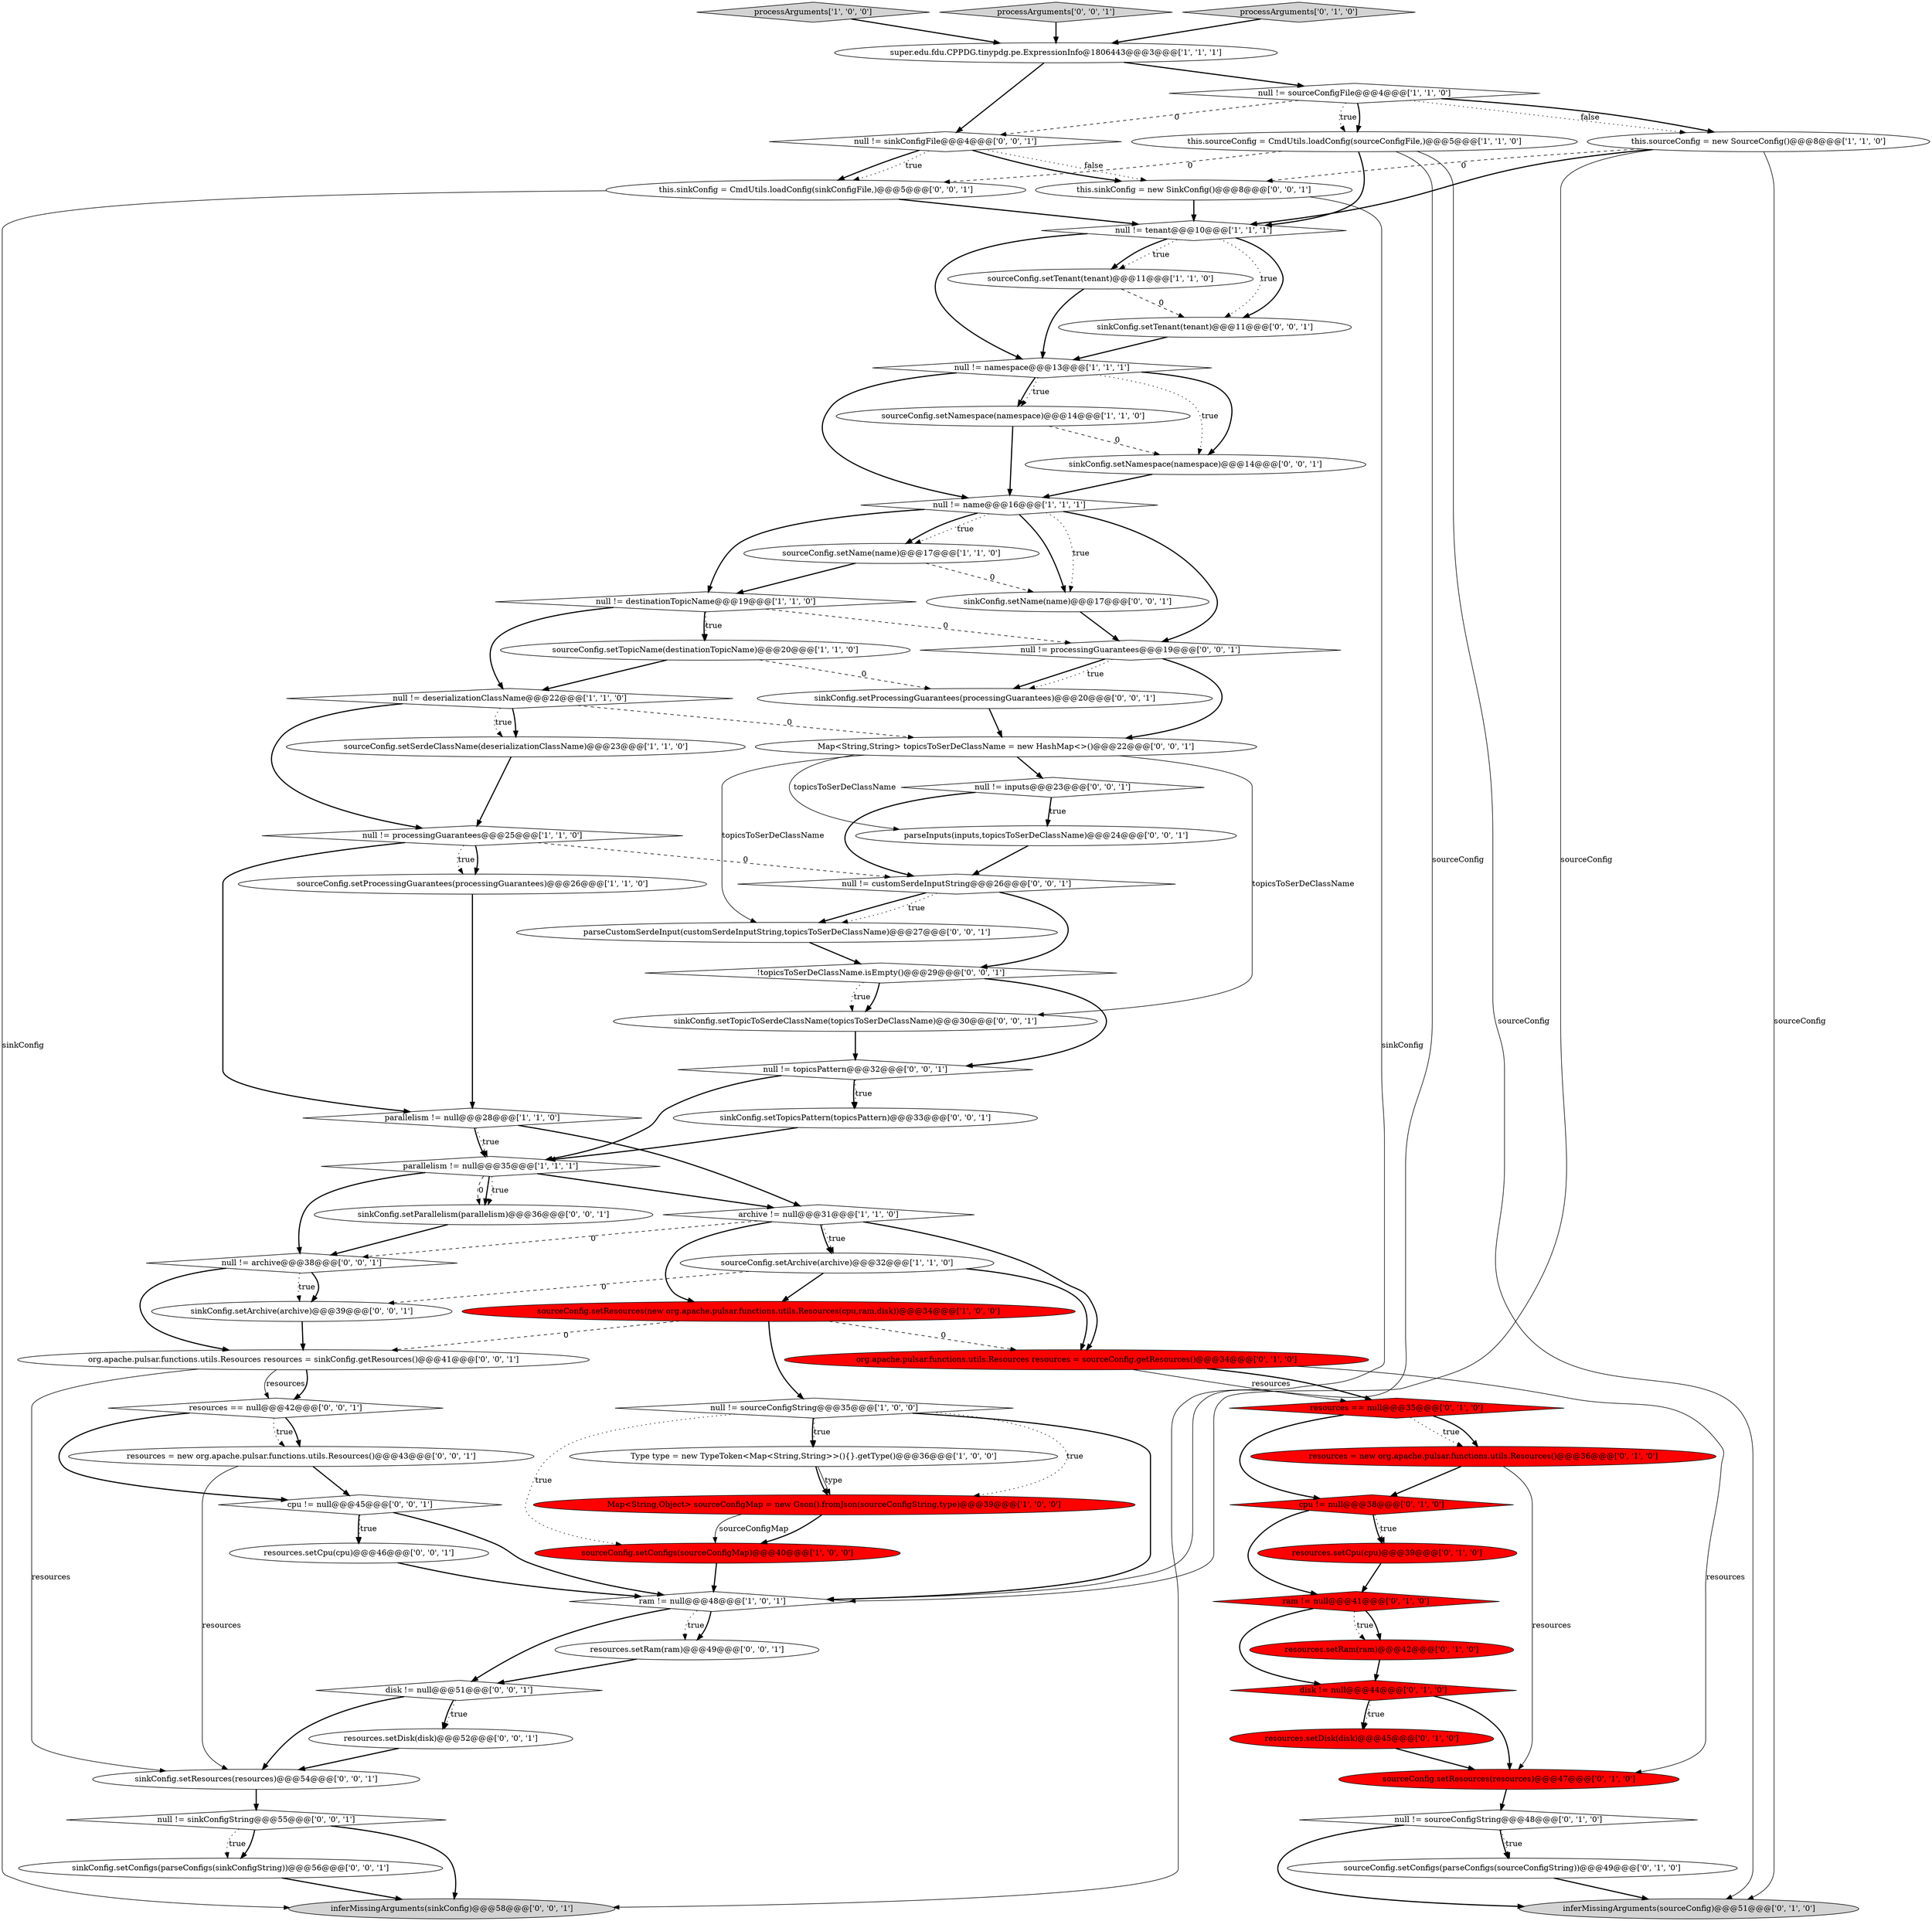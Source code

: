 digraph {
42 [style = filled, label = "disk != null@@@51@@@['0', '0', '1']", fillcolor = white, shape = diamond image = "AAA0AAABBB3BBB"];
4 [style = filled, label = "null != processingGuarantees@@@25@@@['1', '1', '0']", fillcolor = white, shape = diamond image = "AAA0AAABBB1BBB"];
10 [style = filled, label = "Type type = new TypeToken<Map<String,String>>(){}.getType()@@@36@@@['1', '0', '0']", fillcolor = white, shape = ellipse image = "AAA0AAABBB1BBB"];
30 [style = filled, label = "cpu != null@@@38@@@['0', '1', '0']", fillcolor = red, shape = diamond image = "AAA1AAABBB2BBB"];
48 [style = filled, label = "null != customSerdeInputString@@@26@@@['0', '0', '1']", fillcolor = white, shape = diamond image = "AAA0AAABBB3BBB"];
59 [style = filled, label = "null != sinkConfigString@@@55@@@['0', '0', '1']", fillcolor = white, shape = diamond image = "AAA0AAABBB3BBB"];
23 [style = filled, label = "parallelism != null@@@35@@@['1', '1', '1']", fillcolor = white, shape = diamond image = "AAA0AAABBB1BBB"];
52 [style = filled, label = "sinkConfig.setProcessingGuarantees(processingGuarantees)@@@20@@@['0', '0', '1']", fillcolor = white, shape = ellipse image = "AAA0AAABBB3BBB"];
69 [style = filled, label = "sinkConfig.setTenant(tenant)@@@11@@@['0', '0', '1']", fillcolor = white, shape = ellipse image = "AAA0AAABBB3BBB"];
16 [style = filled, label = "null != destinationTopicName@@@19@@@['1', '1', '0']", fillcolor = white, shape = diamond image = "AAA0AAABBB1BBB"];
55 [style = filled, label = "resources.setDisk(disk)@@@52@@@['0', '0', '1']", fillcolor = white, shape = ellipse image = "AAA0AAABBB3BBB"];
2 [style = filled, label = "sourceConfig.setProcessingGuarantees(processingGuarantees)@@@26@@@['1', '1', '0']", fillcolor = white, shape = ellipse image = "AAA0AAABBB1BBB"];
3 [style = filled, label = "sourceConfig.setSerdeClassName(deserializationClassName)@@@23@@@['1', '1', '0']", fillcolor = white, shape = ellipse image = "AAA0AAABBB1BBB"];
11 [style = filled, label = "sourceConfig.setResources(new org.apache.pulsar.functions.utils.Resources(cpu,ram,disk))@@@34@@@['1', '0', '0']", fillcolor = red, shape = ellipse image = "AAA1AAABBB1BBB"];
36 [style = filled, label = "org.apache.pulsar.functions.utils.Resources resources = sourceConfig.getResources()@@@34@@@['0', '1', '0']", fillcolor = red, shape = ellipse image = "AAA1AAABBB2BBB"];
17 [style = filled, label = "ram != null@@@48@@@['1', '0', '1']", fillcolor = white, shape = diamond image = "AAA0AAABBB1BBB"];
15 [style = filled, label = "sourceConfig.setConfigs(sourceConfigMap)@@@40@@@['1', '0', '0']", fillcolor = red, shape = ellipse image = "AAA1AAABBB1BBB"];
1 [style = filled, label = "sourceConfig.setArchive(archive)@@@32@@@['1', '1', '0']", fillcolor = white, shape = ellipse image = "AAA0AAABBB1BBB"];
31 [style = filled, label = "ram != null@@@41@@@['0', '1', '0']", fillcolor = red, shape = diamond image = "AAA1AAABBB2BBB"];
26 [style = filled, label = "sourceConfig.setNamespace(namespace)@@@14@@@['1', '1', '0']", fillcolor = white, shape = ellipse image = "AAA0AAABBB1BBB"];
33 [style = filled, label = "resources.setCpu(cpu)@@@39@@@['0', '1', '0']", fillcolor = red, shape = ellipse image = "AAA1AAABBB2BBB"];
60 [style = filled, label = "this.sinkConfig = CmdUtils.loadConfig(sinkConfigFile,)@@@5@@@['0', '0', '1']", fillcolor = white, shape = ellipse image = "AAA0AAABBB3BBB"];
62 [style = filled, label = "sinkConfig.setConfigs(parseConfigs(sinkConfigString))@@@56@@@['0', '0', '1']", fillcolor = white, shape = ellipse image = "AAA0AAABBB3BBB"];
46 [style = filled, label = "resources == null@@@42@@@['0', '0', '1']", fillcolor = white, shape = diamond image = "AAA0AAABBB3BBB"];
34 [style = filled, label = "resources = new org.apache.pulsar.functions.utils.Resources()@@@36@@@['0', '1', '0']", fillcolor = red, shape = ellipse image = "AAA1AAABBB2BBB"];
53 [style = filled, label = "parseCustomSerdeInput(customSerdeInputString,topicsToSerDeClassName)@@@27@@@['0', '0', '1']", fillcolor = white, shape = ellipse image = "AAA0AAABBB3BBB"];
22 [style = filled, label = "processArguments['1', '0', '0']", fillcolor = lightgray, shape = diamond image = "AAA0AAABBB1BBB"];
13 [style = filled, label = "archive != null@@@31@@@['1', '1', '0']", fillcolor = white, shape = diamond image = "AAA0AAABBB1BBB"];
12 [style = filled, label = "null != tenant@@@10@@@['1', '1', '1']", fillcolor = white, shape = diamond image = "AAA0AAABBB1BBB"];
18 [style = filled, label = "null != deserializationClassName@@@22@@@['1', '1', '0']", fillcolor = white, shape = diamond image = "AAA0AAABBB1BBB"];
28 [style = filled, label = "resources.setDisk(disk)@@@45@@@['0', '1', '0']", fillcolor = red, shape = ellipse image = "AAA1AAABBB2BBB"];
24 [style = filled, label = "this.sourceConfig = CmdUtils.loadConfig(sourceConfigFile,)@@@5@@@['1', '1', '0']", fillcolor = white, shape = ellipse image = "AAA0AAABBB1BBB"];
66 [style = filled, label = "processArguments['0', '0', '1']", fillcolor = lightgray, shape = diamond image = "AAA0AAABBB3BBB"];
51 [style = filled, label = "sinkConfig.setName(name)@@@17@@@['0', '0', '1']", fillcolor = white, shape = ellipse image = "AAA0AAABBB3BBB"];
54 [style = filled, label = "resources.setRam(ram)@@@49@@@['0', '0', '1']", fillcolor = white, shape = ellipse image = "AAA0AAABBB3BBB"];
47 [style = filled, label = "null != inputs@@@23@@@['0', '0', '1']", fillcolor = white, shape = diamond image = "AAA0AAABBB3BBB"];
58 [style = filled, label = "Map<String,String> topicsToSerDeClassName = new HashMap<>()@@@22@@@['0', '0', '1']", fillcolor = white, shape = ellipse image = "AAA0AAABBB3BBB"];
8 [style = filled, label = "Map<String,Object> sourceConfigMap = new Gson().fromJson(sourceConfigString,type)@@@39@@@['1', '0', '0']", fillcolor = red, shape = ellipse image = "AAA1AAABBB1BBB"];
20 [style = filled, label = "null != namespace@@@13@@@['1', '1', '1']", fillcolor = white, shape = diamond image = "AAA0AAABBB1BBB"];
40 [style = filled, label = "sourceConfig.setConfigs(parseConfigs(sourceConfigString))@@@49@@@['0', '1', '0']", fillcolor = white, shape = ellipse image = "AAA0AAABBB2BBB"];
39 [style = filled, label = "resources.setRam(ram)@@@42@@@['0', '1', '0']", fillcolor = red, shape = ellipse image = "AAA1AAABBB2BBB"];
50 [style = filled, label = "null != sinkConfigFile@@@4@@@['0', '0', '1']", fillcolor = white, shape = diamond image = "AAA0AAABBB3BBB"];
14 [style = filled, label = "null != sourceConfigString@@@35@@@['1', '0', '0']", fillcolor = white, shape = diamond image = "AAA0AAABBB1BBB"];
64 [style = filled, label = "null != topicsPattern@@@32@@@['0', '0', '1']", fillcolor = white, shape = diamond image = "AAA0AAABBB3BBB"];
71 [style = filled, label = "null != archive@@@38@@@['0', '0', '1']", fillcolor = white, shape = diamond image = "AAA0AAABBB3BBB"];
7 [style = filled, label = "null != sourceConfigFile@@@4@@@['1', '1', '0']", fillcolor = white, shape = diamond image = "AAA0AAABBB1BBB"];
9 [style = filled, label = "this.sourceConfig = new SourceConfig()@@@8@@@['1', '1', '0']", fillcolor = white, shape = ellipse image = "AAA0AAABBB1BBB"];
32 [style = filled, label = "inferMissingArguments(sourceConfig)@@@51@@@['0', '1', '0']", fillcolor = lightgray, shape = ellipse image = "AAA0AAABBB2BBB"];
63 [style = filled, label = "inferMissingArguments(sinkConfig)@@@58@@@['0', '0', '1']", fillcolor = lightgray, shape = ellipse image = "AAA0AAABBB3BBB"];
25 [style = filled, label = "sourceConfig.setTenant(tenant)@@@11@@@['1', '1', '0']", fillcolor = white, shape = ellipse image = "AAA0AAABBB1BBB"];
61 [style = filled, label = "sinkConfig.setNamespace(namespace)@@@14@@@['0', '0', '1']", fillcolor = white, shape = ellipse image = "AAA0AAABBB3BBB"];
43 [style = filled, label = "cpu != null@@@45@@@['0', '0', '1']", fillcolor = white, shape = diamond image = "AAA0AAABBB3BBB"];
68 [style = filled, label = "resources.setCpu(cpu)@@@46@@@['0', '0', '1']", fillcolor = white, shape = ellipse image = "AAA0AAABBB3BBB"];
72 [style = filled, label = "null != processingGuarantees@@@19@@@['0', '0', '1']", fillcolor = white, shape = diamond image = "AAA0AAABBB3BBB"];
73 [style = filled, label = "sinkConfig.setTopicsPattern(topicsPattern)@@@33@@@['0', '0', '1']", fillcolor = white, shape = ellipse image = "AAA0AAABBB3BBB"];
27 [style = filled, label = "processArguments['0', '1', '0']", fillcolor = lightgray, shape = diamond image = "AAA0AAABBB2BBB"];
35 [style = filled, label = "disk != null@@@44@@@['0', '1', '0']", fillcolor = red, shape = diamond image = "AAA1AAABBB2BBB"];
37 [style = filled, label = "resources == null@@@35@@@['0', '1', '0']", fillcolor = red, shape = diamond image = "AAA1AAABBB2BBB"];
19 [style = filled, label = "sourceConfig.setName(name)@@@17@@@['1', '1', '0']", fillcolor = white, shape = ellipse image = "AAA0AAABBB1BBB"];
45 [style = filled, label = "resources = new org.apache.pulsar.functions.utils.Resources()@@@43@@@['0', '0', '1']", fillcolor = white, shape = ellipse image = "AAA0AAABBB3BBB"];
56 [style = filled, label = "org.apache.pulsar.functions.utils.Resources resources = sinkConfig.getResources()@@@41@@@['0', '0', '1']", fillcolor = white, shape = ellipse image = "AAA0AAABBB3BBB"];
57 [style = filled, label = "parseInputs(inputs,topicsToSerDeClassName)@@@24@@@['0', '0', '1']", fillcolor = white, shape = ellipse image = "AAA0AAABBB3BBB"];
21 [style = filled, label = "sourceConfig.setTopicName(destinationTopicName)@@@20@@@['1', '1', '0']", fillcolor = white, shape = ellipse image = "AAA0AAABBB1BBB"];
38 [style = filled, label = "sourceConfig.setResources(resources)@@@47@@@['0', '1', '0']", fillcolor = red, shape = ellipse image = "AAA1AAABBB2BBB"];
41 [style = filled, label = "this.sinkConfig = new SinkConfig()@@@8@@@['0', '0', '1']", fillcolor = white, shape = ellipse image = "AAA0AAABBB3BBB"];
65 [style = filled, label = "sinkConfig.setParallelism(parallelism)@@@36@@@['0', '0', '1']", fillcolor = white, shape = ellipse image = "AAA0AAABBB3BBB"];
67 [style = filled, label = "sinkConfig.setArchive(archive)@@@39@@@['0', '0', '1']", fillcolor = white, shape = ellipse image = "AAA0AAABBB3BBB"];
70 [style = filled, label = "sinkConfig.setTopicToSerdeClassName(topicsToSerDeClassName)@@@30@@@['0', '0', '1']", fillcolor = white, shape = ellipse image = "AAA0AAABBB3BBB"];
5 [style = filled, label = "null != name@@@16@@@['1', '1', '1']", fillcolor = white, shape = diamond image = "AAA0AAABBB1BBB"];
44 [style = filled, label = "sinkConfig.setResources(resources)@@@54@@@['0', '0', '1']", fillcolor = white, shape = ellipse image = "AAA0AAABBB3BBB"];
0 [style = filled, label = "parallelism != null@@@28@@@['1', '1', '0']", fillcolor = white, shape = diamond image = "AAA0AAABBB1BBB"];
6 [style = filled, label = "super.edu.fdu.CPPDG.tinypdg.pe.ExpressionInfo@1806443@@@3@@@['1', '1', '1']", fillcolor = white, shape = ellipse image = "AAA0AAABBB1BBB"];
49 [style = filled, label = "!topicsToSerDeClassName.isEmpty()@@@29@@@['0', '0', '1']", fillcolor = white, shape = diamond image = "AAA0AAABBB3BBB"];
29 [style = filled, label = "null != sourceConfigString@@@48@@@['0', '1', '0']", fillcolor = white, shape = diamond image = "AAA0AAABBB2BBB"];
17->54 [style = dotted, label="true"];
18->3 [style = bold, label=""];
17->54 [style = bold, label=""];
64->73 [style = dotted, label="true"];
70->64 [style = bold, label=""];
43->68 [style = dotted, label="true"];
0->13 [style = bold, label=""];
11->14 [style = bold, label=""];
20->26 [style = bold, label=""];
21->52 [style = dashed, label="0"];
9->32 [style = solid, label="sourceConfig"];
5->19 [style = dotted, label="true"];
28->38 [style = bold, label=""];
48->53 [style = dotted, label="true"];
58->53 [style = solid, label="topicsToSerDeClassName"];
14->17 [style = bold, label=""];
50->41 [style = dotted, label="false"];
59->62 [style = bold, label=""];
41->63 [style = solid, label="sinkConfig"];
7->9 [style = dotted, label="false"];
36->38 [style = solid, label="resources"];
64->73 [style = bold, label=""];
3->4 [style = bold, label=""];
21->18 [style = bold, label=""];
13->1 [style = bold, label=""];
36->37 [style = solid, label="resources"];
7->9 [style = bold, label=""];
24->32 [style = solid, label="sourceConfig"];
56->46 [style = solid, label="resources"];
15->17 [style = bold, label=""];
71->67 [style = bold, label=""];
59->62 [style = dotted, label="true"];
42->44 [style = bold, label=""];
31->35 [style = bold, label=""];
10->8 [style = bold, label=""];
45->43 [style = bold, label=""];
26->61 [style = dashed, label="0"];
23->13 [style = bold, label=""];
13->36 [style = bold, label=""];
18->3 [style = dotted, label="true"];
34->38 [style = solid, label="resources"];
12->69 [style = dotted, label="true"];
9->41 [style = dashed, label="0"];
35->38 [style = bold, label=""];
56->44 [style = solid, label="resources"];
49->70 [style = bold, label=""];
31->39 [style = dotted, label="true"];
20->61 [style = bold, label=""];
30->33 [style = dotted, label="true"];
24->60 [style = dashed, label="0"];
49->64 [style = bold, label=""];
48->49 [style = bold, label=""];
47->48 [style = bold, label=""];
23->65 [style = bold, label=""];
20->26 [style = dotted, label="true"];
23->65 [style = dotted, label="true"];
72->52 [style = bold, label=""];
14->10 [style = bold, label=""];
56->46 [style = bold, label=""];
4->2 [style = bold, label=""];
69->20 [style = bold, label=""];
17->42 [style = bold, label=""];
11->36 [style = dashed, label="0"];
13->11 [style = bold, label=""];
67->56 [style = bold, label=""];
4->0 [style = bold, label=""];
1->11 [style = bold, label=""];
58->70 [style = solid, label="topicsToSerDeClassName"];
9->17 [style = solid, label="sourceConfig"];
47->57 [style = bold, label=""];
35->28 [style = bold, label=""];
52->58 [style = bold, label=""];
7->24 [style = bold, label=""];
0->23 [style = bold, label=""];
18->4 [style = bold, label=""];
19->51 [style = dashed, label="0"];
39->35 [style = bold, label=""];
29->32 [style = bold, label=""];
29->40 [style = dotted, label="true"];
59->63 [style = bold, label=""];
5->72 [style = bold, label=""];
46->45 [style = dotted, label="true"];
16->21 [style = dotted, label="true"];
29->40 [style = bold, label=""];
36->37 [style = bold, label=""];
13->71 [style = dashed, label="0"];
6->7 [style = bold, label=""];
50->41 [style = bold, label=""];
12->25 [style = dotted, label="true"];
72->52 [style = dotted, label="true"];
68->17 [style = bold, label=""];
4->2 [style = dotted, label="true"];
1->67 [style = dashed, label="0"];
22->6 [style = bold, label=""];
71->56 [style = bold, label=""];
60->12 [style = bold, label=""];
46->43 [style = bold, label=""];
24->12 [style = bold, label=""];
16->18 [style = bold, label=""];
8->15 [style = bold, label=""];
30->33 [style = bold, label=""];
37->30 [style = bold, label=""];
50->60 [style = dotted, label="true"];
12->20 [style = bold, label=""];
58->57 [style = solid, label="topicsToSerDeClassName"];
51->72 [style = bold, label=""];
42->55 [style = bold, label=""];
65->71 [style = bold, label=""];
45->44 [style = solid, label="resources"];
73->23 [style = bold, label=""];
49->70 [style = dotted, label="true"];
10->8 [style = solid, label="type"];
19->16 [style = bold, label=""];
54->42 [style = bold, label=""];
5->16 [style = bold, label=""];
5->19 [style = bold, label=""];
12->69 [style = bold, label=""];
43->17 [style = bold, label=""];
25->20 [style = bold, label=""];
2->0 [style = bold, label=""];
23->71 [style = bold, label=""];
50->60 [style = bold, label=""];
30->31 [style = bold, label=""];
71->67 [style = dotted, label="true"];
8->15 [style = solid, label="sourceConfigMap"];
24->17 [style = solid, label="sourceConfig"];
40->32 [style = bold, label=""];
14->8 [style = dotted, label="true"];
0->23 [style = dotted, label="true"];
9->12 [style = bold, label=""];
31->39 [style = bold, label=""];
41->12 [style = bold, label=""];
37->34 [style = dotted, label="true"];
4->48 [style = dashed, label="0"];
5->51 [style = dotted, label="true"];
5->51 [style = bold, label=""];
42->55 [style = dotted, label="true"];
11->56 [style = dashed, label="0"];
61->5 [style = bold, label=""];
26->5 [style = bold, label=""];
38->29 [style = bold, label=""];
62->63 [style = bold, label=""];
43->68 [style = bold, label=""];
66->6 [style = bold, label=""];
48->53 [style = bold, label=""];
1->36 [style = bold, label=""];
7->24 [style = dotted, label="true"];
34->30 [style = bold, label=""];
27->6 [style = bold, label=""];
14->10 [style = dotted, label="true"];
20->5 [style = bold, label=""];
57->48 [style = bold, label=""];
64->23 [style = bold, label=""];
53->49 [style = bold, label=""];
23->65 [style = dashed, label="0"];
13->1 [style = dotted, label="true"];
55->44 [style = bold, label=""];
14->15 [style = dotted, label="true"];
60->63 [style = solid, label="sinkConfig"];
58->47 [style = bold, label=""];
20->61 [style = dotted, label="true"];
12->25 [style = bold, label=""];
16->21 [style = bold, label=""];
37->34 [style = bold, label=""];
72->58 [style = bold, label=""];
6->50 [style = bold, label=""];
25->69 [style = dashed, label="0"];
16->72 [style = dashed, label="0"];
33->31 [style = bold, label=""];
46->45 [style = bold, label=""];
35->28 [style = dotted, label="true"];
47->57 [style = dotted, label="true"];
7->50 [style = dashed, label="0"];
18->58 [style = dashed, label="0"];
44->59 [style = bold, label=""];
}
